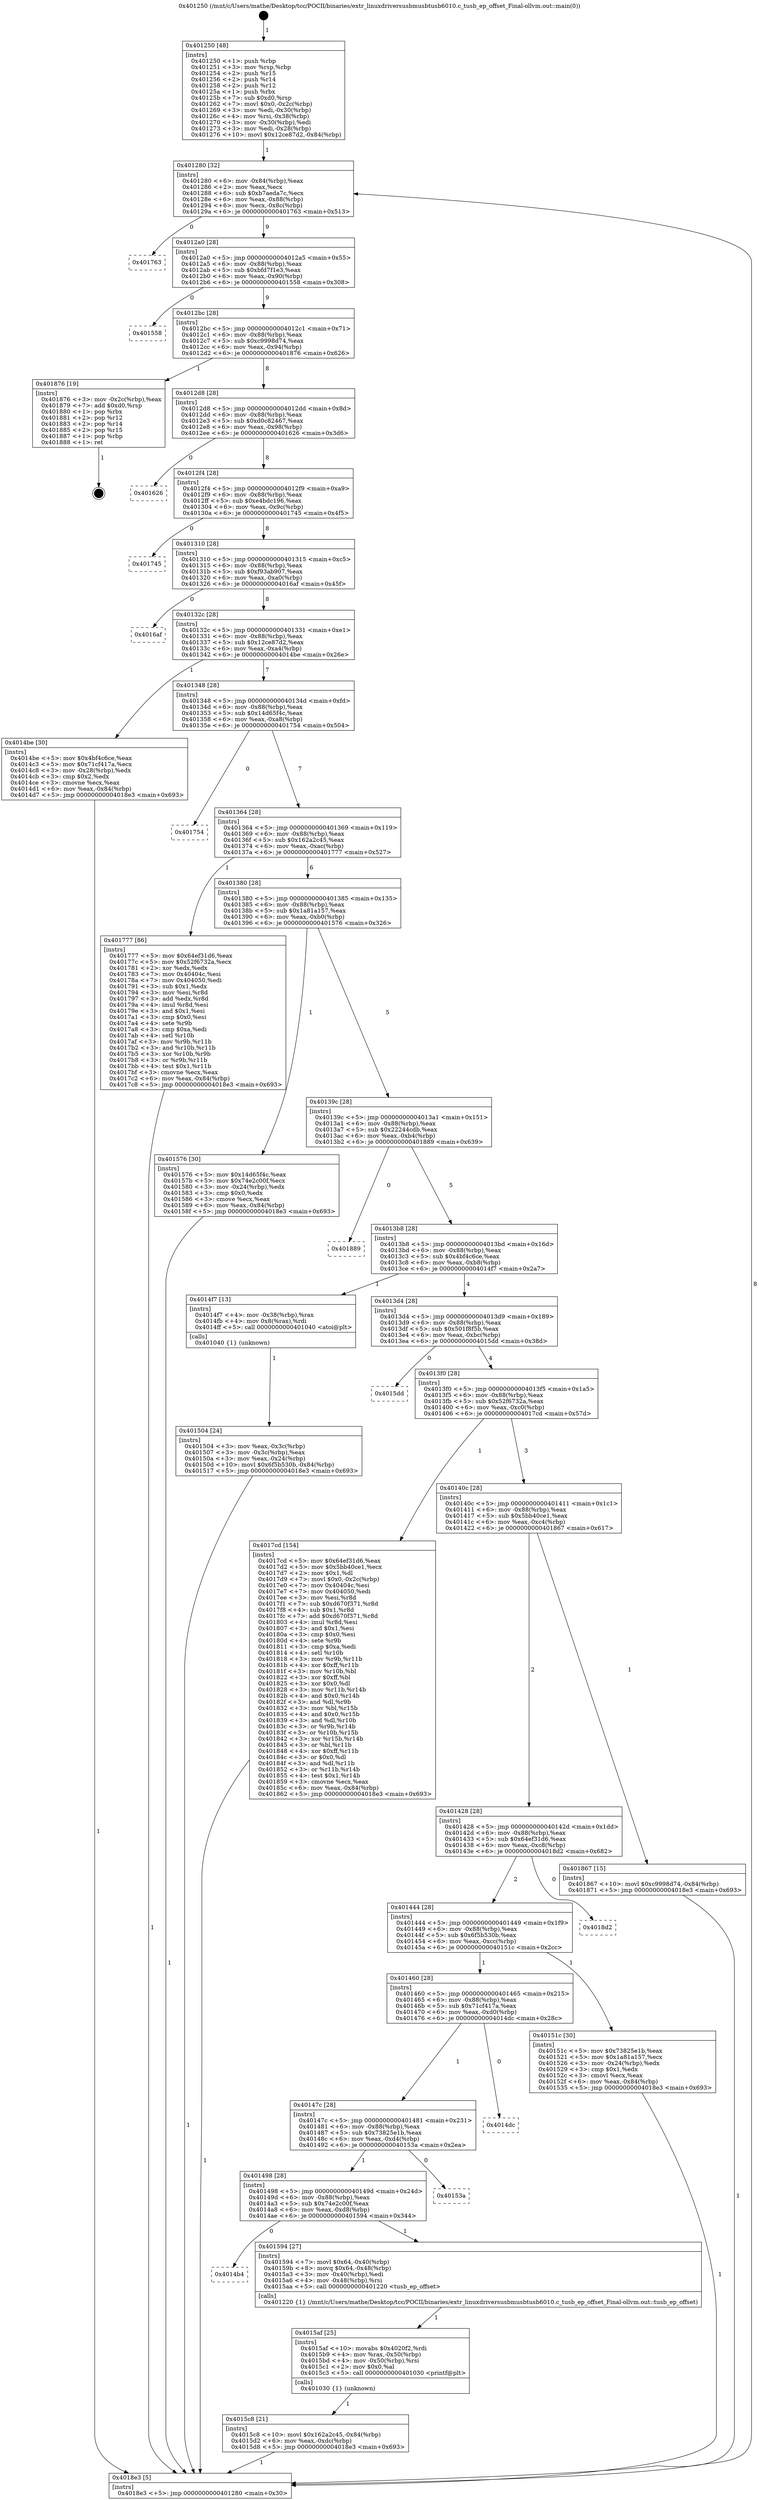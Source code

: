 digraph "0x401250" {
  label = "0x401250 (/mnt/c/Users/mathe/Desktop/tcc/POCII/binaries/extr_linuxdriversusbmusbtusb6010.c_tusb_ep_offset_Final-ollvm.out::main(0))"
  labelloc = "t"
  node[shape=record]

  Entry [label="",width=0.3,height=0.3,shape=circle,fillcolor=black,style=filled]
  "0x401280" [label="{
     0x401280 [32]\l
     | [instrs]\l
     &nbsp;&nbsp;0x401280 \<+6\>: mov -0x84(%rbp),%eax\l
     &nbsp;&nbsp;0x401286 \<+2\>: mov %eax,%ecx\l
     &nbsp;&nbsp;0x401288 \<+6\>: sub $0xb7aeda7c,%ecx\l
     &nbsp;&nbsp;0x40128e \<+6\>: mov %eax,-0x88(%rbp)\l
     &nbsp;&nbsp;0x401294 \<+6\>: mov %ecx,-0x8c(%rbp)\l
     &nbsp;&nbsp;0x40129a \<+6\>: je 0000000000401763 \<main+0x513\>\l
  }"]
  "0x401763" [label="{
     0x401763\l
  }", style=dashed]
  "0x4012a0" [label="{
     0x4012a0 [28]\l
     | [instrs]\l
     &nbsp;&nbsp;0x4012a0 \<+5\>: jmp 00000000004012a5 \<main+0x55\>\l
     &nbsp;&nbsp;0x4012a5 \<+6\>: mov -0x88(%rbp),%eax\l
     &nbsp;&nbsp;0x4012ab \<+5\>: sub $0xbfd7f1e3,%eax\l
     &nbsp;&nbsp;0x4012b0 \<+6\>: mov %eax,-0x90(%rbp)\l
     &nbsp;&nbsp;0x4012b6 \<+6\>: je 0000000000401558 \<main+0x308\>\l
  }"]
  Exit [label="",width=0.3,height=0.3,shape=circle,fillcolor=black,style=filled,peripheries=2]
  "0x401558" [label="{
     0x401558\l
  }", style=dashed]
  "0x4012bc" [label="{
     0x4012bc [28]\l
     | [instrs]\l
     &nbsp;&nbsp;0x4012bc \<+5\>: jmp 00000000004012c1 \<main+0x71\>\l
     &nbsp;&nbsp;0x4012c1 \<+6\>: mov -0x88(%rbp),%eax\l
     &nbsp;&nbsp;0x4012c7 \<+5\>: sub $0xc9998d74,%eax\l
     &nbsp;&nbsp;0x4012cc \<+6\>: mov %eax,-0x94(%rbp)\l
     &nbsp;&nbsp;0x4012d2 \<+6\>: je 0000000000401876 \<main+0x626\>\l
  }"]
  "0x4015c8" [label="{
     0x4015c8 [21]\l
     | [instrs]\l
     &nbsp;&nbsp;0x4015c8 \<+10\>: movl $0x162a2c45,-0x84(%rbp)\l
     &nbsp;&nbsp;0x4015d2 \<+6\>: mov %eax,-0xdc(%rbp)\l
     &nbsp;&nbsp;0x4015d8 \<+5\>: jmp 00000000004018e3 \<main+0x693\>\l
  }"]
  "0x401876" [label="{
     0x401876 [19]\l
     | [instrs]\l
     &nbsp;&nbsp;0x401876 \<+3\>: mov -0x2c(%rbp),%eax\l
     &nbsp;&nbsp;0x401879 \<+7\>: add $0xd0,%rsp\l
     &nbsp;&nbsp;0x401880 \<+1\>: pop %rbx\l
     &nbsp;&nbsp;0x401881 \<+2\>: pop %r12\l
     &nbsp;&nbsp;0x401883 \<+2\>: pop %r14\l
     &nbsp;&nbsp;0x401885 \<+2\>: pop %r15\l
     &nbsp;&nbsp;0x401887 \<+1\>: pop %rbp\l
     &nbsp;&nbsp;0x401888 \<+1\>: ret\l
  }"]
  "0x4012d8" [label="{
     0x4012d8 [28]\l
     | [instrs]\l
     &nbsp;&nbsp;0x4012d8 \<+5\>: jmp 00000000004012dd \<main+0x8d\>\l
     &nbsp;&nbsp;0x4012dd \<+6\>: mov -0x88(%rbp),%eax\l
     &nbsp;&nbsp;0x4012e3 \<+5\>: sub $0xd0c82467,%eax\l
     &nbsp;&nbsp;0x4012e8 \<+6\>: mov %eax,-0x98(%rbp)\l
     &nbsp;&nbsp;0x4012ee \<+6\>: je 0000000000401626 \<main+0x3d6\>\l
  }"]
  "0x4015af" [label="{
     0x4015af [25]\l
     | [instrs]\l
     &nbsp;&nbsp;0x4015af \<+10\>: movabs $0x4020f2,%rdi\l
     &nbsp;&nbsp;0x4015b9 \<+4\>: mov %rax,-0x50(%rbp)\l
     &nbsp;&nbsp;0x4015bd \<+4\>: mov -0x50(%rbp),%rsi\l
     &nbsp;&nbsp;0x4015c1 \<+2\>: mov $0x0,%al\l
     &nbsp;&nbsp;0x4015c3 \<+5\>: call 0000000000401030 \<printf@plt\>\l
     | [calls]\l
     &nbsp;&nbsp;0x401030 \{1\} (unknown)\l
  }"]
  "0x401626" [label="{
     0x401626\l
  }", style=dashed]
  "0x4012f4" [label="{
     0x4012f4 [28]\l
     | [instrs]\l
     &nbsp;&nbsp;0x4012f4 \<+5\>: jmp 00000000004012f9 \<main+0xa9\>\l
     &nbsp;&nbsp;0x4012f9 \<+6\>: mov -0x88(%rbp),%eax\l
     &nbsp;&nbsp;0x4012ff \<+5\>: sub $0xe4bdc196,%eax\l
     &nbsp;&nbsp;0x401304 \<+6\>: mov %eax,-0x9c(%rbp)\l
     &nbsp;&nbsp;0x40130a \<+6\>: je 0000000000401745 \<main+0x4f5\>\l
  }"]
  "0x4014b4" [label="{
     0x4014b4\l
  }", style=dashed]
  "0x401745" [label="{
     0x401745\l
  }", style=dashed]
  "0x401310" [label="{
     0x401310 [28]\l
     | [instrs]\l
     &nbsp;&nbsp;0x401310 \<+5\>: jmp 0000000000401315 \<main+0xc5\>\l
     &nbsp;&nbsp;0x401315 \<+6\>: mov -0x88(%rbp),%eax\l
     &nbsp;&nbsp;0x40131b \<+5\>: sub $0xf93ab907,%eax\l
     &nbsp;&nbsp;0x401320 \<+6\>: mov %eax,-0xa0(%rbp)\l
     &nbsp;&nbsp;0x401326 \<+6\>: je 00000000004016af \<main+0x45f\>\l
  }"]
  "0x401594" [label="{
     0x401594 [27]\l
     | [instrs]\l
     &nbsp;&nbsp;0x401594 \<+7\>: movl $0x64,-0x40(%rbp)\l
     &nbsp;&nbsp;0x40159b \<+8\>: movq $0x64,-0x48(%rbp)\l
     &nbsp;&nbsp;0x4015a3 \<+3\>: mov -0x40(%rbp),%edi\l
     &nbsp;&nbsp;0x4015a6 \<+4\>: mov -0x48(%rbp),%rsi\l
     &nbsp;&nbsp;0x4015aa \<+5\>: call 0000000000401220 \<tusb_ep_offset\>\l
     | [calls]\l
     &nbsp;&nbsp;0x401220 \{1\} (/mnt/c/Users/mathe/Desktop/tcc/POCII/binaries/extr_linuxdriversusbmusbtusb6010.c_tusb_ep_offset_Final-ollvm.out::tusb_ep_offset)\l
  }"]
  "0x4016af" [label="{
     0x4016af\l
  }", style=dashed]
  "0x40132c" [label="{
     0x40132c [28]\l
     | [instrs]\l
     &nbsp;&nbsp;0x40132c \<+5\>: jmp 0000000000401331 \<main+0xe1\>\l
     &nbsp;&nbsp;0x401331 \<+6\>: mov -0x88(%rbp),%eax\l
     &nbsp;&nbsp;0x401337 \<+5\>: sub $0x12ce87d2,%eax\l
     &nbsp;&nbsp;0x40133c \<+6\>: mov %eax,-0xa4(%rbp)\l
     &nbsp;&nbsp;0x401342 \<+6\>: je 00000000004014be \<main+0x26e\>\l
  }"]
  "0x401498" [label="{
     0x401498 [28]\l
     | [instrs]\l
     &nbsp;&nbsp;0x401498 \<+5\>: jmp 000000000040149d \<main+0x24d\>\l
     &nbsp;&nbsp;0x40149d \<+6\>: mov -0x88(%rbp),%eax\l
     &nbsp;&nbsp;0x4014a3 \<+5\>: sub $0x74e2c00f,%eax\l
     &nbsp;&nbsp;0x4014a8 \<+6\>: mov %eax,-0xd8(%rbp)\l
     &nbsp;&nbsp;0x4014ae \<+6\>: je 0000000000401594 \<main+0x344\>\l
  }"]
  "0x4014be" [label="{
     0x4014be [30]\l
     | [instrs]\l
     &nbsp;&nbsp;0x4014be \<+5\>: mov $0x4bf4c6ce,%eax\l
     &nbsp;&nbsp;0x4014c3 \<+5\>: mov $0x71cf417a,%ecx\l
     &nbsp;&nbsp;0x4014c8 \<+3\>: mov -0x28(%rbp),%edx\l
     &nbsp;&nbsp;0x4014cb \<+3\>: cmp $0x2,%edx\l
     &nbsp;&nbsp;0x4014ce \<+3\>: cmovne %ecx,%eax\l
     &nbsp;&nbsp;0x4014d1 \<+6\>: mov %eax,-0x84(%rbp)\l
     &nbsp;&nbsp;0x4014d7 \<+5\>: jmp 00000000004018e3 \<main+0x693\>\l
  }"]
  "0x401348" [label="{
     0x401348 [28]\l
     | [instrs]\l
     &nbsp;&nbsp;0x401348 \<+5\>: jmp 000000000040134d \<main+0xfd\>\l
     &nbsp;&nbsp;0x40134d \<+6\>: mov -0x88(%rbp),%eax\l
     &nbsp;&nbsp;0x401353 \<+5\>: sub $0x14d65f4c,%eax\l
     &nbsp;&nbsp;0x401358 \<+6\>: mov %eax,-0xa8(%rbp)\l
     &nbsp;&nbsp;0x40135e \<+6\>: je 0000000000401754 \<main+0x504\>\l
  }"]
  "0x4018e3" [label="{
     0x4018e3 [5]\l
     | [instrs]\l
     &nbsp;&nbsp;0x4018e3 \<+5\>: jmp 0000000000401280 \<main+0x30\>\l
  }"]
  "0x401250" [label="{
     0x401250 [48]\l
     | [instrs]\l
     &nbsp;&nbsp;0x401250 \<+1\>: push %rbp\l
     &nbsp;&nbsp;0x401251 \<+3\>: mov %rsp,%rbp\l
     &nbsp;&nbsp;0x401254 \<+2\>: push %r15\l
     &nbsp;&nbsp;0x401256 \<+2\>: push %r14\l
     &nbsp;&nbsp;0x401258 \<+2\>: push %r12\l
     &nbsp;&nbsp;0x40125a \<+1\>: push %rbx\l
     &nbsp;&nbsp;0x40125b \<+7\>: sub $0xd0,%rsp\l
     &nbsp;&nbsp;0x401262 \<+7\>: movl $0x0,-0x2c(%rbp)\l
     &nbsp;&nbsp;0x401269 \<+3\>: mov %edi,-0x30(%rbp)\l
     &nbsp;&nbsp;0x40126c \<+4\>: mov %rsi,-0x38(%rbp)\l
     &nbsp;&nbsp;0x401270 \<+3\>: mov -0x30(%rbp),%edi\l
     &nbsp;&nbsp;0x401273 \<+3\>: mov %edi,-0x28(%rbp)\l
     &nbsp;&nbsp;0x401276 \<+10\>: movl $0x12ce87d2,-0x84(%rbp)\l
  }"]
  "0x40153a" [label="{
     0x40153a\l
  }", style=dashed]
  "0x401754" [label="{
     0x401754\l
  }", style=dashed]
  "0x401364" [label="{
     0x401364 [28]\l
     | [instrs]\l
     &nbsp;&nbsp;0x401364 \<+5\>: jmp 0000000000401369 \<main+0x119\>\l
     &nbsp;&nbsp;0x401369 \<+6\>: mov -0x88(%rbp),%eax\l
     &nbsp;&nbsp;0x40136f \<+5\>: sub $0x162a2c45,%eax\l
     &nbsp;&nbsp;0x401374 \<+6\>: mov %eax,-0xac(%rbp)\l
     &nbsp;&nbsp;0x40137a \<+6\>: je 0000000000401777 \<main+0x527\>\l
  }"]
  "0x40147c" [label="{
     0x40147c [28]\l
     | [instrs]\l
     &nbsp;&nbsp;0x40147c \<+5\>: jmp 0000000000401481 \<main+0x231\>\l
     &nbsp;&nbsp;0x401481 \<+6\>: mov -0x88(%rbp),%eax\l
     &nbsp;&nbsp;0x401487 \<+5\>: sub $0x73825e1b,%eax\l
     &nbsp;&nbsp;0x40148c \<+6\>: mov %eax,-0xd4(%rbp)\l
     &nbsp;&nbsp;0x401492 \<+6\>: je 000000000040153a \<main+0x2ea\>\l
  }"]
  "0x401777" [label="{
     0x401777 [86]\l
     | [instrs]\l
     &nbsp;&nbsp;0x401777 \<+5\>: mov $0x64ef31d6,%eax\l
     &nbsp;&nbsp;0x40177c \<+5\>: mov $0x52f6732a,%ecx\l
     &nbsp;&nbsp;0x401781 \<+2\>: xor %edx,%edx\l
     &nbsp;&nbsp;0x401783 \<+7\>: mov 0x40404c,%esi\l
     &nbsp;&nbsp;0x40178a \<+7\>: mov 0x404050,%edi\l
     &nbsp;&nbsp;0x401791 \<+3\>: sub $0x1,%edx\l
     &nbsp;&nbsp;0x401794 \<+3\>: mov %esi,%r8d\l
     &nbsp;&nbsp;0x401797 \<+3\>: add %edx,%r8d\l
     &nbsp;&nbsp;0x40179a \<+4\>: imul %r8d,%esi\l
     &nbsp;&nbsp;0x40179e \<+3\>: and $0x1,%esi\l
     &nbsp;&nbsp;0x4017a1 \<+3\>: cmp $0x0,%esi\l
     &nbsp;&nbsp;0x4017a4 \<+4\>: sete %r9b\l
     &nbsp;&nbsp;0x4017a8 \<+3\>: cmp $0xa,%edi\l
     &nbsp;&nbsp;0x4017ab \<+4\>: setl %r10b\l
     &nbsp;&nbsp;0x4017af \<+3\>: mov %r9b,%r11b\l
     &nbsp;&nbsp;0x4017b2 \<+3\>: and %r10b,%r11b\l
     &nbsp;&nbsp;0x4017b5 \<+3\>: xor %r10b,%r9b\l
     &nbsp;&nbsp;0x4017b8 \<+3\>: or %r9b,%r11b\l
     &nbsp;&nbsp;0x4017bb \<+4\>: test $0x1,%r11b\l
     &nbsp;&nbsp;0x4017bf \<+3\>: cmovne %ecx,%eax\l
     &nbsp;&nbsp;0x4017c2 \<+6\>: mov %eax,-0x84(%rbp)\l
     &nbsp;&nbsp;0x4017c8 \<+5\>: jmp 00000000004018e3 \<main+0x693\>\l
  }"]
  "0x401380" [label="{
     0x401380 [28]\l
     | [instrs]\l
     &nbsp;&nbsp;0x401380 \<+5\>: jmp 0000000000401385 \<main+0x135\>\l
     &nbsp;&nbsp;0x401385 \<+6\>: mov -0x88(%rbp),%eax\l
     &nbsp;&nbsp;0x40138b \<+5\>: sub $0x1a81a157,%eax\l
     &nbsp;&nbsp;0x401390 \<+6\>: mov %eax,-0xb0(%rbp)\l
     &nbsp;&nbsp;0x401396 \<+6\>: je 0000000000401576 \<main+0x326\>\l
  }"]
  "0x4014dc" [label="{
     0x4014dc\l
  }", style=dashed]
  "0x401576" [label="{
     0x401576 [30]\l
     | [instrs]\l
     &nbsp;&nbsp;0x401576 \<+5\>: mov $0x14d65f4c,%eax\l
     &nbsp;&nbsp;0x40157b \<+5\>: mov $0x74e2c00f,%ecx\l
     &nbsp;&nbsp;0x401580 \<+3\>: mov -0x24(%rbp),%edx\l
     &nbsp;&nbsp;0x401583 \<+3\>: cmp $0x0,%edx\l
     &nbsp;&nbsp;0x401586 \<+3\>: cmove %ecx,%eax\l
     &nbsp;&nbsp;0x401589 \<+6\>: mov %eax,-0x84(%rbp)\l
     &nbsp;&nbsp;0x40158f \<+5\>: jmp 00000000004018e3 \<main+0x693\>\l
  }"]
  "0x40139c" [label="{
     0x40139c [28]\l
     | [instrs]\l
     &nbsp;&nbsp;0x40139c \<+5\>: jmp 00000000004013a1 \<main+0x151\>\l
     &nbsp;&nbsp;0x4013a1 \<+6\>: mov -0x88(%rbp),%eax\l
     &nbsp;&nbsp;0x4013a7 \<+5\>: sub $0x22244cdb,%eax\l
     &nbsp;&nbsp;0x4013ac \<+6\>: mov %eax,-0xb4(%rbp)\l
     &nbsp;&nbsp;0x4013b2 \<+6\>: je 0000000000401889 \<main+0x639\>\l
  }"]
  "0x401460" [label="{
     0x401460 [28]\l
     | [instrs]\l
     &nbsp;&nbsp;0x401460 \<+5\>: jmp 0000000000401465 \<main+0x215\>\l
     &nbsp;&nbsp;0x401465 \<+6\>: mov -0x88(%rbp),%eax\l
     &nbsp;&nbsp;0x40146b \<+5\>: sub $0x71cf417a,%eax\l
     &nbsp;&nbsp;0x401470 \<+6\>: mov %eax,-0xd0(%rbp)\l
     &nbsp;&nbsp;0x401476 \<+6\>: je 00000000004014dc \<main+0x28c\>\l
  }"]
  "0x401889" [label="{
     0x401889\l
  }", style=dashed]
  "0x4013b8" [label="{
     0x4013b8 [28]\l
     | [instrs]\l
     &nbsp;&nbsp;0x4013b8 \<+5\>: jmp 00000000004013bd \<main+0x16d\>\l
     &nbsp;&nbsp;0x4013bd \<+6\>: mov -0x88(%rbp),%eax\l
     &nbsp;&nbsp;0x4013c3 \<+5\>: sub $0x4bf4c6ce,%eax\l
     &nbsp;&nbsp;0x4013c8 \<+6\>: mov %eax,-0xb8(%rbp)\l
     &nbsp;&nbsp;0x4013ce \<+6\>: je 00000000004014f7 \<main+0x2a7\>\l
  }"]
  "0x40151c" [label="{
     0x40151c [30]\l
     | [instrs]\l
     &nbsp;&nbsp;0x40151c \<+5\>: mov $0x73825e1b,%eax\l
     &nbsp;&nbsp;0x401521 \<+5\>: mov $0x1a81a157,%ecx\l
     &nbsp;&nbsp;0x401526 \<+3\>: mov -0x24(%rbp),%edx\l
     &nbsp;&nbsp;0x401529 \<+3\>: cmp $0x1,%edx\l
     &nbsp;&nbsp;0x40152c \<+3\>: cmovl %ecx,%eax\l
     &nbsp;&nbsp;0x40152f \<+6\>: mov %eax,-0x84(%rbp)\l
     &nbsp;&nbsp;0x401535 \<+5\>: jmp 00000000004018e3 \<main+0x693\>\l
  }"]
  "0x4014f7" [label="{
     0x4014f7 [13]\l
     | [instrs]\l
     &nbsp;&nbsp;0x4014f7 \<+4\>: mov -0x38(%rbp),%rax\l
     &nbsp;&nbsp;0x4014fb \<+4\>: mov 0x8(%rax),%rdi\l
     &nbsp;&nbsp;0x4014ff \<+5\>: call 0000000000401040 \<atoi@plt\>\l
     | [calls]\l
     &nbsp;&nbsp;0x401040 \{1\} (unknown)\l
  }"]
  "0x4013d4" [label="{
     0x4013d4 [28]\l
     | [instrs]\l
     &nbsp;&nbsp;0x4013d4 \<+5\>: jmp 00000000004013d9 \<main+0x189\>\l
     &nbsp;&nbsp;0x4013d9 \<+6\>: mov -0x88(%rbp),%eax\l
     &nbsp;&nbsp;0x4013df \<+5\>: sub $0x501f8f5b,%eax\l
     &nbsp;&nbsp;0x4013e4 \<+6\>: mov %eax,-0xbc(%rbp)\l
     &nbsp;&nbsp;0x4013ea \<+6\>: je 00000000004015dd \<main+0x38d\>\l
  }"]
  "0x401504" [label="{
     0x401504 [24]\l
     | [instrs]\l
     &nbsp;&nbsp;0x401504 \<+3\>: mov %eax,-0x3c(%rbp)\l
     &nbsp;&nbsp;0x401507 \<+3\>: mov -0x3c(%rbp),%eax\l
     &nbsp;&nbsp;0x40150a \<+3\>: mov %eax,-0x24(%rbp)\l
     &nbsp;&nbsp;0x40150d \<+10\>: movl $0x6f5b530b,-0x84(%rbp)\l
     &nbsp;&nbsp;0x401517 \<+5\>: jmp 00000000004018e3 \<main+0x693\>\l
  }"]
  "0x401444" [label="{
     0x401444 [28]\l
     | [instrs]\l
     &nbsp;&nbsp;0x401444 \<+5\>: jmp 0000000000401449 \<main+0x1f9\>\l
     &nbsp;&nbsp;0x401449 \<+6\>: mov -0x88(%rbp),%eax\l
     &nbsp;&nbsp;0x40144f \<+5\>: sub $0x6f5b530b,%eax\l
     &nbsp;&nbsp;0x401454 \<+6\>: mov %eax,-0xcc(%rbp)\l
     &nbsp;&nbsp;0x40145a \<+6\>: je 000000000040151c \<main+0x2cc\>\l
  }"]
  "0x4015dd" [label="{
     0x4015dd\l
  }", style=dashed]
  "0x4013f0" [label="{
     0x4013f0 [28]\l
     | [instrs]\l
     &nbsp;&nbsp;0x4013f0 \<+5\>: jmp 00000000004013f5 \<main+0x1a5\>\l
     &nbsp;&nbsp;0x4013f5 \<+6\>: mov -0x88(%rbp),%eax\l
     &nbsp;&nbsp;0x4013fb \<+5\>: sub $0x52f6732a,%eax\l
     &nbsp;&nbsp;0x401400 \<+6\>: mov %eax,-0xc0(%rbp)\l
     &nbsp;&nbsp;0x401406 \<+6\>: je 00000000004017cd \<main+0x57d\>\l
  }"]
  "0x4018d2" [label="{
     0x4018d2\l
  }", style=dashed]
  "0x4017cd" [label="{
     0x4017cd [154]\l
     | [instrs]\l
     &nbsp;&nbsp;0x4017cd \<+5\>: mov $0x64ef31d6,%eax\l
     &nbsp;&nbsp;0x4017d2 \<+5\>: mov $0x5bb40ce1,%ecx\l
     &nbsp;&nbsp;0x4017d7 \<+2\>: mov $0x1,%dl\l
     &nbsp;&nbsp;0x4017d9 \<+7\>: movl $0x0,-0x2c(%rbp)\l
     &nbsp;&nbsp;0x4017e0 \<+7\>: mov 0x40404c,%esi\l
     &nbsp;&nbsp;0x4017e7 \<+7\>: mov 0x404050,%edi\l
     &nbsp;&nbsp;0x4017ee \<+3\>: mov %esi,%r8d\l
     &nbsp;&nbsp;0x4017f1 \<+7\>: sub $0xd670f371,%r8d\l
     &nbsp;&nbsp;0x4017f8 \<+4\>: sub $0x1,%r8d\l
     &nbsp;&nbsp;0x4017fc \<+7\>: add $0xd670f371,%r8d\l
     &nbsp;&nbsp;0x401803 \<+4\>: imul %r8d,%esi\l
     &nbsp;&nbsp;0x401807 \<+3\>: and $0x1,%esi\l
     &nbsp;&nbsp;0x40180a \<+3\>: cmp $0x0,%esi\l
     &nbsp;&nbsp;0x40180d \<+4\>: sete %r9b\l
     &nbsp;&nbsp;0x401811 \<+3\>: cmp $0xa,%edi\l
     &nbsp;&nbsp;0x401814 \<+4\>: setl %r10b\l
     &nbsp;&nbsp;0x401818 \<+3\>: mov %r9b,%r11b\l
     &nbsp;&nbsp;0x40181b \<+4\>: xor $0xff,%r11b\l
     &nbsp;&nbsp;0x40181f \<+3\>: mov %r10b,%bl\l
     &nbsp;&nbsp;0x401822 \<+3\>: xor $0xff,%bl\l
     &nbsp;&nbsp;0x401825 \<+3\>: xor $0x0,%dl\l
     &nbsp;&nbsp;0x401828 \<+3\>: mov %r11b,%r14b\l
     &nbsp;&nbsp;0x40182b \<+4\>: and $0x0,%r14b\l
     &nbsp;&nbsp;0x40182f \<+3\>: and %dl,%r9b\l
     &nbsp;&nbsp;0x401832 \<+3\>: mov %bl,%r15b\l
     &nbsp;&nbsp;0x401835 \<+4\>: and $0x0,%r15b\l
     &nbsp;&nbsp;0x401839 \<+3\>: and %dl,%r10b\l
     &nbsp;&nbsp;0x40183c \<+3\>: or %r9b,%r14b\l
     &nbsp;&nbsp;0x40183f \<+3\>: or %r10b,%r15b\l
     &nbsp;&nbsp;0x401842 \<+3\>: xor %r15b,%r14b\l
     &nbsp;&nbsp;0x401845 \<+3\>: or %bl,%r11b\l
     &nbsp;&nbsp;0x401848 \<+4\>: xor $0xff,%r11b\l
     &nbsp;&nbsp;0x40184c \<+3\>: or $0x0,%dl\l
     &nbsp;&nbsp;0x40184f \<+3\>: and %dl,%r11b\l
     &nbsp;&nbsp;0x401852 \<+3\>: or %r11b,%r14b\l
     &nbsp;&nbsp;0x401855 \<+4\>: test $0x1,%r14b\l
     &nbsp;&nbsp;0x401859 \<+3\>: cmovne %ecx,%eax\l
     &nbsp;&nbsp;0x40185c \<+6\>: mov %eax,-0x84(%rbp)\l
     &nbsp;&nbsp;0x401862 \<+5\>: jmp 00000000004018e3 \<main+0x693\>\l
  }"]
  "0x40140c" [label="{
     0x40140c [28]\l
     | [instrs]\l
     &nbsp;&nbsp;0x40140c \<+5\>: jmp 0000000000401411 \<main+0x1c1\>\l
     &nbsp;&nbsp;0x401411 \<+6\>: mov -0x88(%rbp),%eax\l
     &nbsp;&nbsp;0x401417 \<+5\>: sub $0x5bb40ce1,%eax\l
     &nbsp;&nbsp;0x40141c \<+6\>: mov %eax,-0xc4(%rbp)\l
     &nbsp;&nbsp;0x401422 \<+6\>: je 0000000000401867 \<main+0x617\>\l
  }"]
  "0x401428" [label="{
     0x401428 [28]\l
     | [instrs]\l
     &nbsp;&nbsp;0x401428 \<+5\>: jmp 000000000040142d \<main+0x1dd\>\l
     &nbsp;&nbsp;0x40142d \<+6\>: mov -0x88(%rbp),%eax\l
     &nbsp;&nbsp;0x401433 \<+5\>: sub $0x64ef31d6,%eax\l
     &nbsp;&nbsp;0x401438 \<+6\>: mov %eax,-0xc8(%rbp)\l
     &nbsp;&nbsp;0x40143e \<+6\>: je 00000000004018d2 \<main+0x682\>\l
  }"]
  "0x401867" [label="{
     0x401867 [15]\l
     | [instrs]\l
     &nbsp;&nbsp;0x401867 \<+10\>: movl $0xc9998d74,-0x84(%rbp)\l
     &nbsp;&nbsp;0x401871 \<+5\>: jmp 00000000004018e3 \<main+0x693\>\l
  }"]
  Entry -> "0x401250" [label=" 1"]
  "0x401280" -> "0x401763" [label=" 0"]
  "0x401280" -> "0x4012a0" [label=" 9"]
  "0x401876" -> Exit [label=" 1"]
  "0x4012a0" -> "0x401558" [label=" 0"]
  "0x4012a0" -> "0x4012bc" [label=" 9"]
  "0x401867" -> "0x4018e3" [label=" 1"]
  "0x4012bc" -> "0x401876" [label=" 1"]
  "0x4012bc" -> "0x4012d8" [label=" 8"]
  "0x4017cd" -> "0x4018e3" [label=" 1"]
  "0x4012d8" -> "0x401626" [label=" 0"]
  "0x4012d8" -> "0x4012f4" [label=" 8"]
  "0x401777" -> "0x4018e3" [label=" 1"]
  "0x4012f4" -> "0x401745" [label=" 0"]
  "0x4012f4" -> "0x401310" [label=" 8"]
  "0x4015c8" -> "0x4018e3" [label=" 1"]
  "0x401310" -> "0x4016af" [label=" 0"]
  "0x401310" -> "0x40132c" [label=" 8"]
  "0x4015af" -> "0x4015c8" [label=" 1"]
  "0x40132c" -> "0x4014be" [label=" 1"]
  "0x40132c" -> "0x401348" [label=" 7"]
  "0x4014be" -> "0x4018e3" [label=" 1"]
  "0x401250" -> "0x401280" [label=" 1"]
  "0x4018e3" -> "0x401280" [label=" 8"]
  "0x401498" -> "0x4014b4" [label=" 0"]
  "0x401348" -> "0x401754" [label=" 0"]
  "0x401348" -> "0x401364" [label=" 7"]
  "0x401498" -> "0x401594" [label=" 1"]
  "0x401364" -> "0x401777" [label=" 1"]
  "0x401364" -> "0x401380" [label=" 6"]
  "0x40147c" -> "0x401498" [label=" 1"]
  "0x401380" -> "0x401576" [label=" 1"]
  "0x401380" -> "0x40139c" [label=" 5"]
  "0x40147c" -> "0x40153a" [label=" 0"]
  "0x40139c" -> "0x401889" [label=" 0"]
  "0x40139c" -> "0x4013b8" [label=" 5"]
  "0x401460" -> "0x40147c" [label=" 1"]
  "0x4013b8" -> "0x4014f7" [label=" 1"]
  "0x4013b8" -> "0x4013d4" [label=" 4"]
  "0x4014f7" -> "0x401504" [label=" 1"]
  "0x401504" -> "0x4018e3" [label=" 1"]
  "0x401460" -> "0x4014dc" [label=" 0"]
  "0x4013d4" -> "0x4015dd" [label=" 0"]
  "0x4013d4" -> "0x4013f0" [label=" 4"]
  "0x401576" -> "0x4018e3" [label=" 1"]
  "0x4013f0" -> "0x4017cd" [label=" 1"]
  "0x4013f0" -> "0x40140c" [label=" 3"]
  "0x40151c" -> "0x4018e3" [label=" 1"]
  "0x40140c" -> "0x401867" [label=" 1"]
  "0x40140c" -> "0x401428" [label=" 2"]
  "0x401444" -> "0x401460" [label=" 1"]
  "0x401428" -> "0x4018d2" [label=" 0"]
  "0x401428" -> "0x401444" [label=" 2"]
  "0x401594" -> "0x4015af" [label=" 1"]
  "0x401444" -> "0x40151c" [label=" 1"]
}
